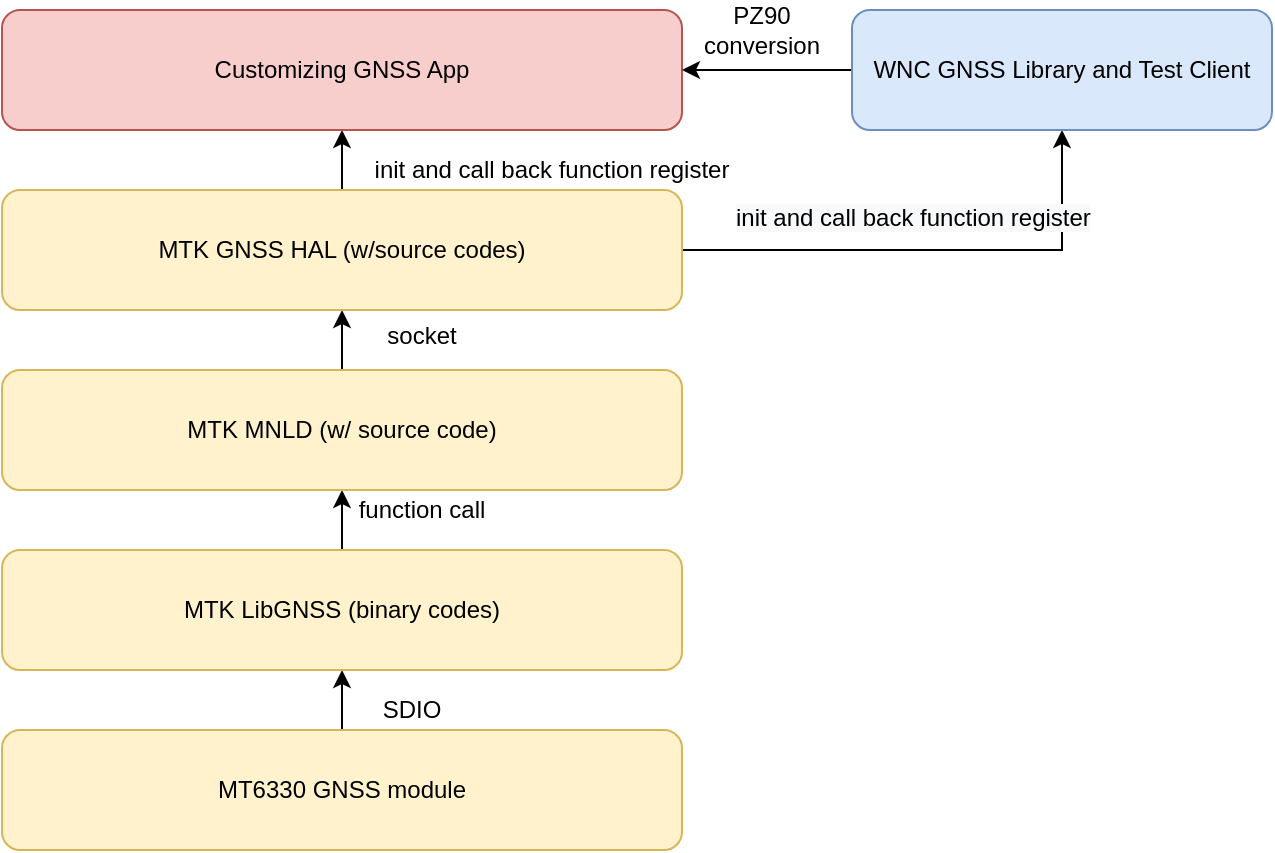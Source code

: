 <mxfile version="13.10.3" type="github">
  <diagram id="BM0VdIxClnjOrW8msyrw" name="Page-1">
    <mxGraphModel dx="1102" dy="582" grid="1" gridSize="10" guides="1" tooltips="1" connect="1" arrows="1" fold="1" page="1" pageScale="1" pageWidth="850" pageHeight="1100" math="0" shadow="0">
      <root>
        <mxCell id="0" />
        <mxCell id="1" parent="0" />
        <mxCell id="BNXIbk2GmkNosNhbAgGf-3" value="" style="edgeStyle=orthogonalEdgeStyle;rounded=0;orthogonalLoop=1;jettySize=auto;html=1;" parent="1" source="BNXIbk2GmkNosNhbAgGf-1" target="BNXIbk2GmkNosNhbAgGf-2" edge="1">
          <mxGeometry relative="1" as="geometry" />
        </mxCell>
        <mxCell id="BNXIbk2GmkNosNhbAgGf-1" value="MT6330 GNSS module" style="rounded=1;whiteSpace=wrap;html=1;fillColor=#fff2cc;strokeColor=#d6b656;" parent="1" vertex="1">
          <mxGeometry x="255" y="630" width="340" height="60" as="geometry" />
        </mxCell>
        <mxCell id="BNXIbk2GmkNosNhbAgGf-6" value="" style="edgeStyle=orthogonalEdgeStyle;rounded=0;orthogonalLoop=1;jettySize=auto;html=1;" parent="1" source="BNXIbk2GmkNosNhbAgGf-2" target="BNXIbk2GmkNosNhbAgGf-5" edge="1">
          <mxGeometry relative="1" as="geometry" />
        </mxCell>
        <mxCell id="BNXIbk2GmkNosNhbAgGf-2" value="MTK LibGNSS (binary codes)" style="rounded=1;whiteSpace=wrap;html=1;fillColor=#fff2cc;strokeColor=#d6b656;" parent="1" vertex="1">
          <mxGeometry x="255" y="540" width="340" height="60" as="geometry" />
        </mxCell>
        <mxCell id="BNXIbk2GmkNosNhbAgGf-4" value="SDIO" style="text;html=1;strokeColor=none;fillColor=none;align=center;verticalAlign=middle;whiteSpace=wrap;rounded=0;" parent="1" vertex="1">
          <mxGeometry x="440" y="610" width="40" height="20" as="geometry" />
        </mxCell>
        <mxCell id="BNXIbk2GmkNosNhbAgGf-9" value="" style="edgeStyle=orthogonalEdgeStyle;rounded=0;orthogonalLoop=1;jettySize=auto;html=1;" parent="1" source="BNXIbk2GmkNosNhbAgGf-5" target="BNXIbk2GmkNosNhbAgGf-7" edge="1">
          <mxGeometry relative="1" as="geometry" />
        </mxCell>
        <mxCell id="BNXIbk2GmkNosNhbAgGf-5" value="MTK MNLD (w/ source code)" style="rounded=1;whiteSpace=wrap;html=1;fillColor=#fff2cc;strokeColor=#d6b656;" parent="1" vertex="1">
          <mxGeometry x="255" y="450" width="340" height="60" as="geometry" />
        </mxCell>
        <mxCell id="BNXIbk2GmkNosNhbAgGf-12" value="" style="edgeStyle=orthogonalEdgeStyle;rounded=0;orthogonalLoop=1;jettySize=auto;html=1;" parent="1" source="BNXIbk2GmkNosNhbAgGf-7" target="BNXIbk2GmkNosNhbAgGf-11" edge="1">
          <mxGeometry relative="1" as="geometry" />
        </mxCell>
        <mxCell id="RhEErcN1Zr_JtdYH_1c0-3" value="" style="edgeStyle=orthogonalEdgeStyle;rounded=0;orthogonalLoop=1;jettySize=auto;html=1;" edge="1" parent="1" source="BNXIbk2GmkNosNhbAgGf-7" target="RhEErcN1Zr_JtdYH_1c0-2">
          <mxGeometry relative="1" as="geometry" />
        </mxCell>
        <mxCell id="BNXIbk2GmkNosNhbAgGf-7" value="MTK GNSS HAL (w/source codes)" style="rounded=1;whiteSpace=wrap;html=1;fillColor=#fff2cc;strokeColor=#d6b656;" parent="1" vertex="1">
          <mxGeometry x="255" y="360" width="340" height="60" as="geometry" />
        </mxCell>
        <mxCell id="BNXIbk2GmkNosNhbAgGf-8" value="function call" style="text;html=1;strokeColor=none;fillColor=none;align=center;verticalAlign=middle;whiteSpace=wrap;rounded=0;" parent="1" vertex="1">
          <mxGeometry x="425" y="510" width="80" height="20" as="geometry" />
        </mxCell>
        <mxCell id="BNXIbk2GmkNosNhbAgGf-10" value="socket" style="text;html=1;strokeColor=none;fillColor=none;align=center;verticalAlign=middle;whiteSpace=wrap;rounded=0;" parent="1" vertex="1">
          <mxGeometry x="425" y="423" width="80" height="20" as="geometry" />
        </mxCell>
        <mxCell id="BNXIbk2GmkNosNhbAgGf-11" value="Customizing GNSS App" style="rounded=1;whiteSpace=wrap;html=1;fillColor=#f8cecc;strokeColor=#b85450;" parent="1" vertex="1">
          <mxGeometry x="255" y="270" width="340" height="60" as="geometry" />
        </mxCell>
        <mxCell id="BNXIbk2GmkNosNhbAgGf-13" value="init and call back function register" style="text;html=1;strokeColor=none;fillColor=none;align=center;verticalAlign=middle;whiteSpace=wrap;rounded=0;" parent="1" vertex="1">
          <mxGeometry x="440" y="340" width="180" height="20" as="geometry" />
        </mxCell>
        <mxCell id="RhEErcN1Zr_JtdYH_1c0-5" value="" style="edgeStyle=orthogonalEdgeStyle;rounded=0;orthogonalLoop=1;jettySize=auto;html=1;" edge="1" parent="1" source="RhEErcN1Zr_JtdYH_1c0-2" target="BNXIbk2GmkNosNhbAgGf-11">
          <mxGeometry relative="1" as="geometry" />
        </mxCell>
        <mxCell id="RhEErcN1Zr_JtdYH_1c0-2" value="WNC GNSS Library and Test Client" style="rounded=1;whiteSpace=wrap;html=1;fillColor=#dae8fc;strokeColor=#6c8ebf;" vertex="1" parent="1">
          <mxGeometry x="680" y="270" width="210" height="60" as="geometry" />
        </mxCell>
        <mxCell id="RhEErcN1Zr_JtdYH_1c0-4" value="&lt;span style=&quot;color: rgb(0, 0, 0); font-family: helvetica; font-size: 12px; font-style: normal; font-weight: 400; letter-spacing: normal; text-align: center; text-indent: 0px; text-transform: none; word-spacing: 0px; background-color: rgb(248, 249, 250); display: inline; float: none;&quot;&gt;init and call back function register&lt;/span&gt;" style="text;whiteSpace=wrap;html=1;" vertex="1" parent="1">
          <mxGeometry x="620" y="360" width="200" height="30" as="geometry" />
        </mxCell>
        <mxCell id="RhEErcN1Zr_JtdYH_1c0-6" value="PZ90 conversion" style="text;html=1;strokeColor=none;fillColor=none;align=center;verticalAlign=middle;whiteSpace=wrap;rounded=0;" vertex="1" parent="1">
          <mxGeometry x="595" y="270" width="80" height="20" as="geometry" />
        </mxCell>
      </root>
    </mxGraphModel>
  </diagram>
</mxfile>
